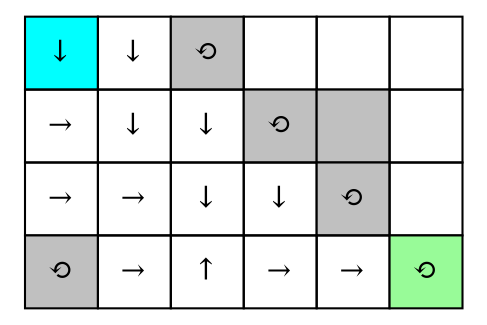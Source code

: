 digraph G
{
node [shape=plaintext]
a[label=<<TABLE BORDER="0" CELLBORDER="1" CELLSPACING="0">
<TR>
<TD width="35" height="35" fixedsize="true" BGCOLOR="cyan">&#x2193;</TD>
<TD width="35" height="35" fixedsize="true">&#x2193;</TD>
<TD width="35" height="35" fixedsize="true" BGCOLOR="gray">&#x27F2;</TD>
<TD width="35" height="35" fixedsize="true"></TD>
<TD width="35" height="35" fixedsize="true"></TD>
<TD width="35" height="35" fixedsize="true"></TD>
</TR>
<TR>
<TD width="35" height="35" fixedsize="true">&#x2192;</TD>
<TD width="35" height="35" fixedsize="true">&#x2193;</TD>
<TD width="35" height="35" fixedsize="true">&#x2193;</TD>
<TD width="35" height="35" fixedsize="true" BGCOLOR="gray">&#x27F2;</TD>
<TD width="35" height="35" fixedsize="true" BGCOLOR="gray"></TD>
<TD width="35" height="35" fixedsize="true"></TD>
</TR>
<TR>
<TD width="35" height="35" fixedsize="true">&#x2192;</TD>
<TD width="35" height="35" fixedsize="true">&#x2192;</TD>
<TD width="35" height="35" fixedsize="true">&#x2193;</TD>
<TD width="35" height="35" fixedsize="true">&#x2193;</TD>
<TD width="35" height="35" fixedsize="true" BGCOLOR="gray">&#x27F2;</TD>
<TD width="35" height="35" fixedsize="true"></TD>
</TR>
<TR>
<TD width="35" height="35" fixedsize="true" BGCOLOR="gray">&#x27F2;</TD>
<TD width="35" height="35" fixedsize="true">&#x2192;</TD>
<TD width="35" height="35" fixedsize="true">&#x2191;</TD>
<TD width="35" height="35" fixedsize="true">&#x2192;</TD>
<TD width="35" height="35" fixedsize="true">&#x2192;</TD>
<TD width="35" height="35" fixedsize="true" BGCOLOR="palegreen">&#x27F2;</TD>
</TR>
 </TABLE>>];
}
